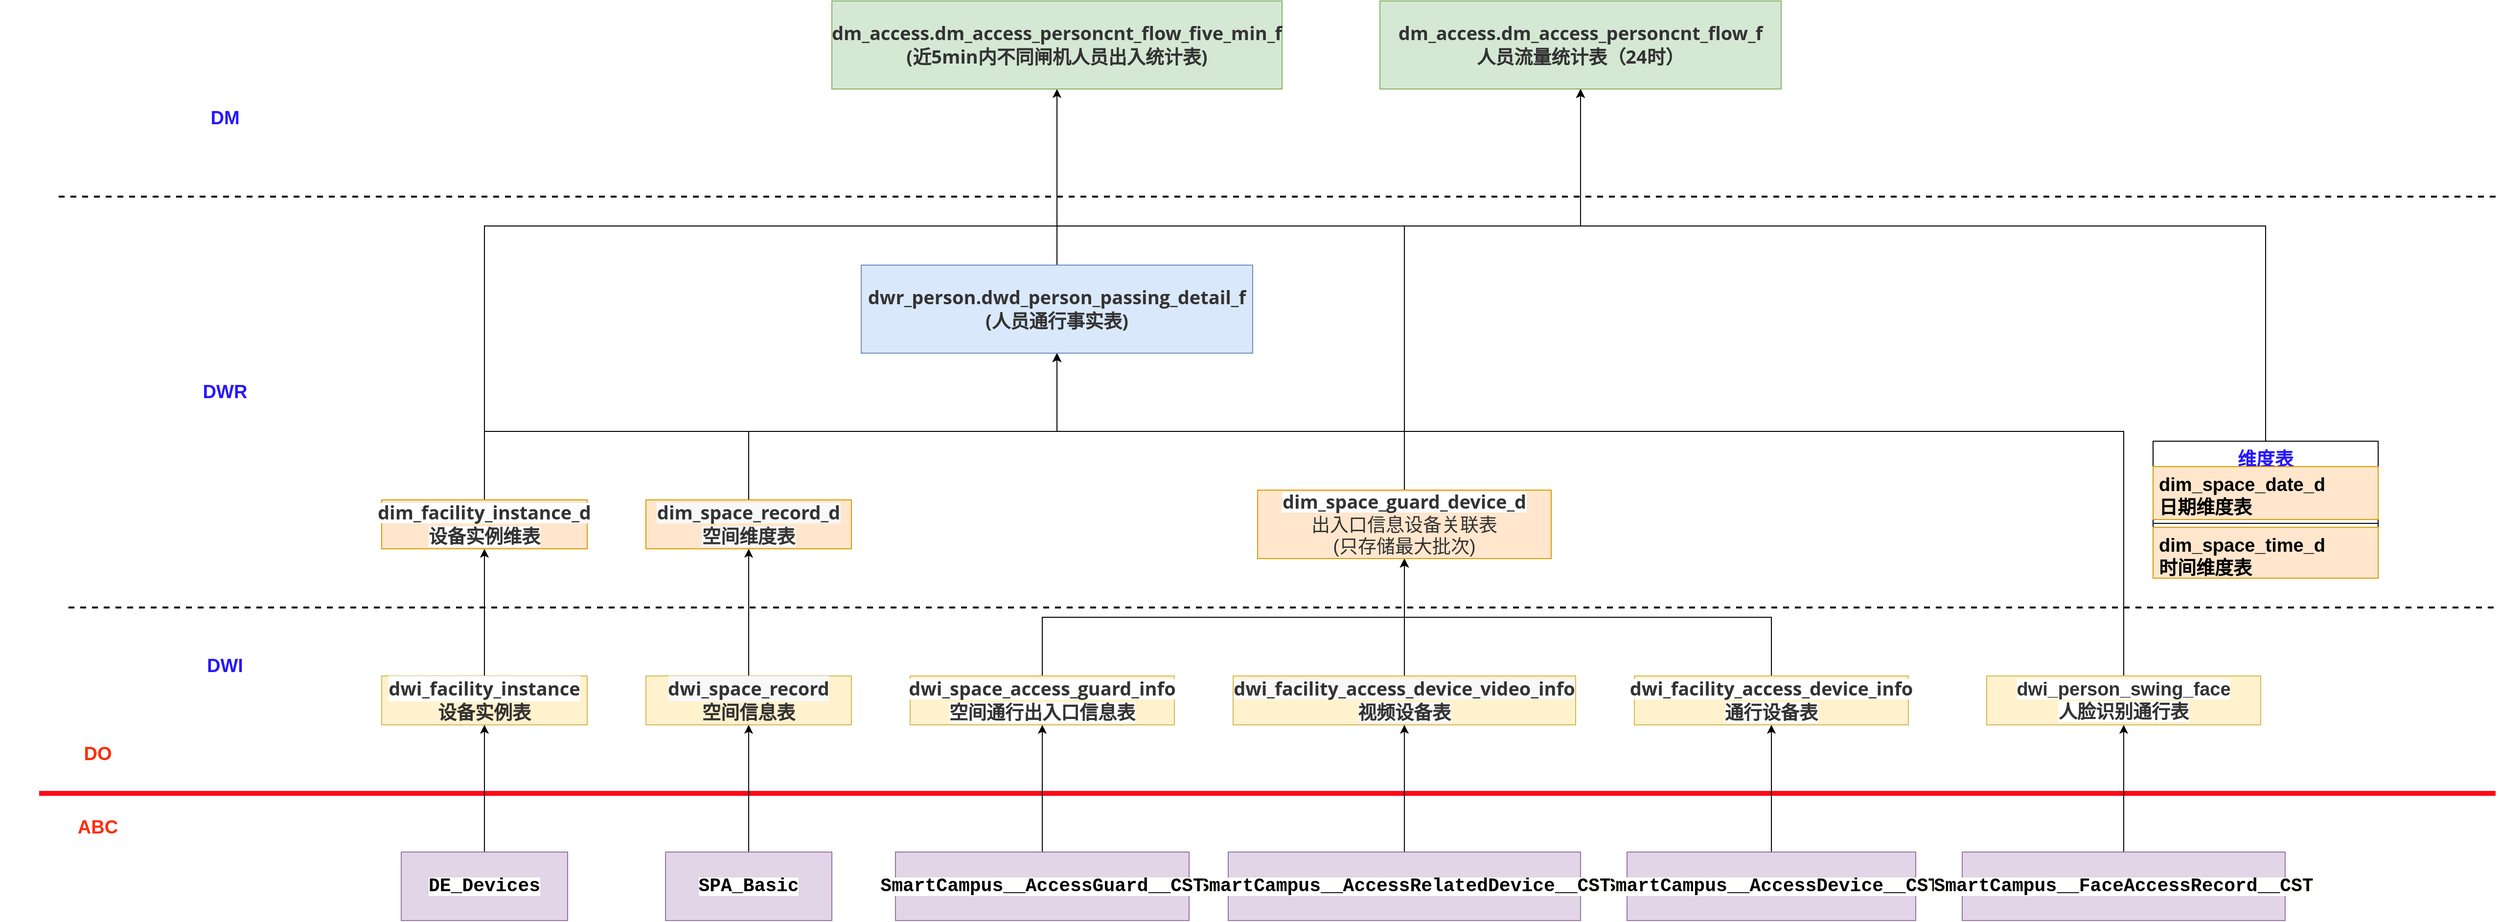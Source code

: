 <mxfile version="14.3.2" type="github">
  <diagram id="ALSrLkM7NoTAbwWm-Tqr" name="Page-1">
    <mxGraphModel dx="3197" dy="1270" grid="1" gridSize="10" guides="1" tooltips="1" connect="1" arrows="1" fold="1" page="1" pageScale="1" pageWidth="827" pageHeight="1169" math="0" shadow="0">
      <root>
        <mxCell id="0" />
        <mxCell id="1" parent="0" />
        <mxCell id="fcsJN2qr-9h00e084uWn-1" value="" style="endArrow=none;html=1;fontSize=19;fontStyle=1;labelBackgroundColor=#FF1B0A;strokeColor=#FF0818;strokeWidth=5;" parent="1" edge="1">
          <mxGeometry width="50" height="50" relative="1" as="geometry">
            <mxPoint x="-30" y="850" as="sourcePoint" />
            <mxPoint x="2480" y="850" as="targetPoint" />
          </mxGeometry>
        </mxCell>
        <mxCell id="vzT4v2eTEF_wzm0baYiw-32" style="edgeStyle=orthogonalEdgeStyle;rounded=0;orthogonalLoop=1;jettySize=auto;html=1;entryX=0.5;entryY=1;entryDx=0;entryDy=0;fontSize=19;fontColor=#FF2A00;" parent="1" source="x_IjrBmh7rydG-k_5fCS-1" target="x_IjrBmh7rydG-k_5fCS-26" edge="1">
          <mxGeometry relative="1" as="geometry" />
        </mxCell>
        <mxCell id="x_IjrBmh7rydG-k_5fCS-1" value="&lt;span style=&quot;color: rgb(51, 51, 51); font-family: &amp;quot;open sans&amp;quot;, &amp;quot;clear sans&amp;quot;, &amp;quot;helvetica neue&amp;quot;, helvetica, arial, sans-serif; font-size: 19px; text-align: left; background-color: rgb(255, 255, 255);&quot;&gt;&lt;span style=&quot;font-size: 19px;&quot;&gt;dwi_facility_instance&lt;br style=&quot;font-size: 19px;&quot;&gt;&lt;/span&gt;&lt;/span&gt;&lt;span style=&quot;color: rgb(50, 50, 50); font-size: 19px; background-color: rgba(255, 255, 255, 0.01);&quot;&gt;设备实例表&lt;/span&gt;&lt;span style=&quot;color: rgb(51, 51, 51); font-family: &amp;quot;open sans&amp;quot;, &amp;quot;clear sans&amp;quot;, &amp;quot;helvetica neue&amp;quot;, helvetica, arial, sans-serif; font-size: 19px; text-align: left; background-color: rgb(255, 255, 255);&quot;&gt;&lt;span style=&quot;font-size: 19px;&quot;&gt;&lt;br style=&quot;font-size: 19px;&quot;&gt;&lt;/span&gt;&lt;/span&gt;" style="rounded=0;whiteSpace=wrap;html=1;fontStyle=1;fontSize=19;fillColor=#fff2cc;strokeColor=#d6b656;" parent="1" vertex="1">
          <mxGeometry x="320" y="730" width="210" height="50" as="geometry" />
        </mxCell>
        <mxCell id="vzT4v2eTEF_wzm0baYiw-33" style="edgeStyle=orthogonalEdgeStyle;rounded=0;orthogonalLoop=1;jettySize=auto;html=1;entryX=0.5;entryY=1;entryDx=0;entryDy=0;fontSize=19;fontColor=#FF2A00;" parent="1" source="x_IjrBmh7rydG-k_5fCS-2" target="x_IjrBmh7rydG-k_5fCS-29" edge="1">
          <mxGeometry relative="1" as="geometry" />
        </mxCell>
        <mxCell id="x_IjrBmh7rydG-k_5fCS-2" value="&lt;span style=&quot;color: rgb(51, 51, 51); font-family: &amp;quot;open sans&amp;quot;, &amp;quot;clear sans&amp;quot;, &amp;quot;helvetica neue&amp;quot;, helvetica, arial, sans-serif; font-size: 19px; text-align: left; background-color: rgb(248, 248, 248);&quot;&gt;&lt;span style=&quot;font-size: 19px;&quot;&gt;dwi_space_record&lt;br style=&quot;font-size: 19px;&quot;&gt;&lt;/span&gt;&lt;/span&gt;&lt;span style=&quot;color: rgb(50, 50, 50); font-size: 19px; background-color: rgba(255, 255, 255, 0.01);&quot;&gt;空间信息表&lt;/span&gt;&lt;span style=&quot;color: rgb(51, 51, 51); font-family: &amp;quot;open sans&amp;quot;, &amp;quot;clear sans&amp;quot;, &amp;quot;helvetica neue&amp;quot;, helvetica, arial, sans-serif; font-size: 19px; text-align: left; background-color: rgb(248, 248, 248);&quot;&gt;&lt;span style=&quot;font-size: 19px;&quot;&gt;&lt;br style=&quot;font-size: 19px;&quot;&gt;&lt;/span&gt;&lt;/span&gt;" style="rounded=0;whiteSpace=wrap;html=1;fontStyle=1;fontSize=19;fillColor=#fff2cc;strokeColor=#d6b656;" parent="1" vertex="1">
          <mxGeometry x="590" y="730" width="210" height="50" as="geometry" />
        </mxCell>
        <mxCell id="vzT4v2eTEF_wzm0baYiw-35" style="edgeStyle=orthogonalEdgeStyle;rounded=0;orthogonalLoop=1;jettySize=auto;html=1;entryX=0.5;entryY=1;entryDx=0;entryDy=0;fontSize=19;fontColor=#FF2A00;" parent="1" source="x_IjrBmh7rydG-k_5fCS-4" target="x_IjrBmh7rydG-k_5fCS-31" edge="1">
          <mxGeometry relative="1" as="geometry" />
        </mxCell>
        <mxCell id="x_IjrBmh7rydG-k_5fCS-4" value="&lt;span style=&quot;text-align: left; background-color: rgb(248, 248, 248); font-size: 19px;&quot;&gt;&lt;b style=&quot;color: rgb(51, 51, 51); font-family: &amp;quot;open sans&amp;quot;, &amp;quot;clear sans&amp;quot;, &amp;quot;helvetica neue&amp;quot;, helvetica, arial, sans-serif; font-size: 19px;&quot;&gt;dwi_facility_access_device_video_info&lt;/b&gt;&lt;br style=&quot;font-size: 19px;&quot;&gt;&lt;font color=&quot;#333333&quot; face=&quot;open sans, clear sans, helvetica neue, helvetica, arial, sans-serif&quot; style=&quot;font-size: 19px;&quot;&gt;&lt;b style=&quot;font-size: 19px;&quot;&gt;视频设备表&lt;/b&gt;&lt;/font&gt;&lt;br style=&quot;font-size: 19px;&quot;&gt;&lt;/span&gt;" style="rounded=0;whiteSpace=wrap;html=1;fontSize=19;fillColor=#fff2cc;strokeColor=#d6b656;" parent="1" vertex="1">
          <mxGeometry x="1190" y="730" width="350" height="50" as="geometry" />
        </mxCell>
        <mxCell id="vzT4v2eTEF_wzm0baYiw-36" style="edgeStyle=orthogonalEdgeStyle;rounded=0;orthogonalLoop=1;jettySize=auto;html=1;entryX=0.5;entryY=1;entryDx=0;entryDy=0;fontSize=19;fontColor=#FF2A00;" parent="1" source="x_IjrBmh7rydG-k_5fCS-5" target="x_IjrBmh7rydG-k_5fCS-31" edge="1">
          <mxGeometry relative="1" as="geometry">
            <Array as="points">
              <mxPoint x="995" y="670" />
              <mxPoint x="1365" y="670" />
            </Array>
          </mxGeometry>
        </mxCell>
        <mxCell id="x_IjrBmh7rydG-k_5fCS-5" value="&lt;span style=&quot;text-align: left; background-color: rgb(255, 255, 255); font-size: 19px;&quot;&gt;&lt;span style=&quot;color: rgb(51, 51, 51); font-family: &amp;quot;open sans&amp;quot;, &amp;quot;clear sans&amp;quot;, &amp;quot;helvetica neue&amp;quot;, helvetica, arial, sans-serif; font-size: 19px;&quot;&gt;dwi_space_access_guard_info&lt;/span&gt;&lt;br style=&quot;font-size: 19px;&quot;&gt;&lt;font color=&quot;#333333&quot; face=&quot;open sans, clear sans, helvetica neue, helvetica, arial, sans-serif&quot; style=&quot;font-size: 19px;&quot;&gt;&lt;span style=&quot;font-size: 19px;&quot;&gt;&lt;span style=&quot;font-size: 19px;&quot;&gt;空间通行出入口信息表&lt;/span&gt;&lt;/span&gt;&lt;/font&gt;&lt;br style=&quot;font-size: 19px;&quot;&gt;&lt;/span&gt;" style="rounded=0;whiteSpace=wrap;html=1;fontStyle=1;fontSize=19;fillColor=#fff2cc;strokeColor=#d6b656;" parent="1" vertex="1">
          <mxGeometry x="860" y="730" width="270" height="50" as="geometry" />
        </mxCell>
        <mxCell id="vzT4v2eTEF_wzm0baYiw-37" style="edgeStyle=orthogonalEdgeStyle;rounded=0;orthogonalLoop=1;jettySize=auto;html=1;entryX=0.5;entryY=1;entryDx=0;entryDy=0;fontSize=19;fontColor=#FF2A00;" parent="1" source="x_IjrBmh7rydG-k_5fCS-6" target="x_IjrBmh7rydG-k_5fCS-31" edge="1">
          <mxGeometry relative="1" as="geometry">
            <Array as="points">
              <mxPoint x="1740" y="670" />
              <mxPoint x="1365" y="670" />
            </Array>
          </mxGeometry>
        </mxCell>
        <mxCell id="x_IjrBmh7rydG-k_5fCS-6" value="&lt;span style=&quot;text-align: left; background-color: rgb(255, 255, 255); font-size: 19px;&quot;&gt;&lt;b style=&quot;color: rgb(51, 51, 51); font-family: &amp;quot;open sans&amp;quot;, &amp;quot;clear sans&amp;quot;, &amp;quot;helvetica neue&amp;quot;, helvetica, arial, sans-serif; font-size: 19px;&quot;&gt;dwi_facility_access_device_info&lt;/b&gt;&lt;br style=&quot;font-size: 19px;&quot;&gt;&lt;font color=&quot;#333333&quot; face=&quot;open sans, clear sans, helvetica neue, helvetica, arial, sans-serif&quot; style=&quot;font-size: 19px;&quot;&gt;&lt;b style=&quot;font-size: 19px;&quot;&gt;通行设备表&lt;/b&gt;&lt;/font&gt;&lt;br style=&quot;font-size: 19px;&quot;&gt;&lt;/span&gt;" style="rounded=0;whiteSpace=wrap;html=1;fontSize=19;fillColor=#fff2cc;strokeColor=#d6b656;" parent="1" vertex="1">
          <mxGeometry x="1600" y="730" width="280" height="50" as="geometry" />
        </mxCell>
        <mxCell id="vzT4v2eTEF_wzm0baYiw-42" style="edgeStyle=orthogonalEdgeStyle;rounded=0;orthogonalLoop=1;jettySize=auto;html=1;entryX=0.5;entryY=1;entryDx=0;entryDy=0;fontSize=19;fontColor=#FF2A00;" parent="1" source="x_IjrBmh7rydG-k_5fCS-7" target="x_IjrBmh7rydG-k_5fCS-1" edge="1">
          <mxGeometry relative="1" as="geometry" />
        </mxCell>
        <mxCell id="x_IjrBmh7rydG-k_5fCS-7" value="&lt;div style=&quot;background-color: rgb(255, 255, 254); font-family: consolas, &amp;quot;courier new&amp;quot;, monospace; line-height: 19px; font-size: 19px;&quot;&gt;&lt;b style=&quot;font-size: 19px;&quot;&gt;&lt;font style=&quot;font-size: 19px;&quot;&gt;DE_Devices&lt;/font&gt;&lt;/b&gt;&lt;/div&gt;" style="rounded=0;whiteSpace=wrap;html=1;fontSize=19;fillColor=#e1d5e7;strokeColor=#9673a6;" parent="1" vertex="1">
          <mxGeometry x="340" y="910" width="170" height="70" as="geometry" />
        </mxCell>
        <mxCell id="vzT4v2eTEF_wzm0baYiw-41" style="edgeStyle=orthogonalEdgeStyle;rounded=0;orthogonalLoop=1;jettySize=auto;html=1;entryX=0.5;entryY=1;entryDx=0;entryDy=0;fontSize=19;fontColor=#FF2A00;" parent="1" source="x_IjrBmh7rydG-k_5fCS-8" target="x_IjrBmh7rydG-k_5fCS-2" edge="1">
          <mxGeometry relative="1" as="geometry" />
        </mxCell>
        <mxCell id="x_IjrBmh7rydG-k_5fCS-8" value="&lt;div style=&quot;background-color: rgb(255, 255, 254); font-family: consolas, &amp;quot;courier new&amp;quot;, monospace; line-height: 19px; font-size: 19px;&quot;&gt;&lt;b style=&quot;font-size: 19px;&quot;&gt;&lt;font style=&quot;font-size: 19px;&quot;&gt;SPA_Basic&lt;/font&gt;&lt;/b&gt;&lt;/div&gt;" style="rounded=0;whiteSpace=wrap;html=1;fontSize=19;fillColor=#e1d5e7;strokeColor=#9673a6;" parent="1" vertex="1">
          <mxGeometry x="610" y="910" width="170" height="70" as="geometry" />
        </mxCell>
        <mxCell id="vzT4v2eTEF_wzm0baYiw-38" style="edgeStyle=orthogonalEdgeStyle;rounded=0;orthogonalLoop=1;jettySize=auto;html=1;entryX=0.5;entryY=1;entryDx=0;entryDy=0;fontSize=19;fontColor=#FF2A00;" parent="1" source="x_IjrBmh7rydG-k_5fCS-11" target="x_IjrBmh7rydG-k_5fCS-6" edge="1">
          <mxGeometry relative="1" as="geometry" />
        </mxCell>
        <mxCell id="x_IjrBmh7rydG-k_5fCS-11" value="&lt;div style=&quot;background-color: rgb(255, 255, 254); font-family: consolas, &amp;quot;courier new&amp;quot;, monospace; line-height: 19px; font-size: 19px;&quot;&gt;&lt;font style=&quot;font-size: 19px;&quot;&gt;&lt;b style=&quot;font-size: 19px;&quot;&gt;SmartCampus__AccessDevice__CST&lt;/b&gt;&lt;/font&gt;&lt;/div&gt;" style="rounded=0;whiteSpace=wrap;html=1;fontSize=19;fillColor=#e1d5e7;strokeColor=#9673a6;" parent="1" vertex="1">
          <mxGeometry x="1592.5" y="910" width="295" height="70" as="geometry" />
        </mxCell>
        <mxCell id="vzT4v2eTEF_wzm0baYiw-67" style="edgeStyle=orthogonalEdgeStyle;rounded=0;orthogonalLoop=1;jettySize=auto;html=1;entryX=0.5;entryY=1;entryDx=0;entryDy=0;fontSize=19;fontColor=#2617FF;" parent="1" source="x_IjrBmh7rydG-k_5fCS-12" target="x_IjrBmh7rydG-k_5fCS-13" edge="1">
          <mxGeometry relative="1" as="geometry" />
        </mxCell>
        <mxCell id="x_IjrBmh7rydG-k_5fCS-12" value="&lt;div style=&quot;background-color: rgb(255, 255, 254); font-family: consolas, &amp;quot;courier new&amp;quot;, monospace; line-height: 19px; font-size: 19px;&quot;&gt;&lt;div style=&quot;font-family: consolas, &amp;quot;courier new&amp;quot;, monospace; line-height: 19px; font-size: 19px;&quot;&gt;&lt;font style=&quot;font-size: 19px;&quot;&gt;&lt;b style=&quot;font-size: 19px;&quot;&gt;SmartCampus__FaceAccessRecord__CST&lt;/b&gt;&lt;/font&gt;&lt;/div&gt;&lt;/div&gt;" style="rounded=0;whiteSpace=wrap;html=1;fontSize=19;fillColor=#e1d5e7;strokeColor=#9673a6;" parent="1" vertex="1">
          <mxGeometry x="1935" y="910" width="330" height="70" as="geometry" />
        </mxCell>
        <mxCell id="vzT4v2eTEF_wzm0baYiw-43" style="edgeStyle=orthogonalEdgeStyle;rounded=0;orthogonalLoop=1;jettySize=auto;html=1;entryX=0.5;entryY=1;entryDx=0;entryDy=0;fontSize=19;fontColor=#FF2A00;" parent="1" source="x_IjrBmh7rydG-k_5fCS-13" target="vzT4v2eTEF_wzm0baYiw-27" edge="1">
          <mxGeometry relative="1" as="geometry">
            <Array as="points">
              <mxPoint x="2100" y="480" />
              <mxPoint x="1010" y="480" />
            </Array>
          </mxGeometry>
        </mxCell>
        <mxCell id="x_IjrBmh7rydG-k_5fCS-13" value="&lt;span style=&quot;text-align: left; background-color: rgb(255, 255, 255); font-size: 19px;&quot;&gt;&lt;font style=&quot;font-size: 19px;&quot;&gt;&lt;b style=&quot;color: rgb(51, 51, 51); font-size: 19px;&quot;&gt;dwi_person_swing_face&lt;/b&gt;&lt;br style=&quot;font-size: 19px;&quot;&gt;&lt;font color=&quot;#333333&quot; style=&quot;font-size: 19px;&quot;&gt;&lt;b style=&quot;font-size: 19px;&quot;&gt;人脸识别通行表&lt;/b&gt;&lt;/font&gt;&lt;br style=&quot;font-size: 19px;&quot;&gt;&lt;/font&gt;&lt;/span&gt;" style="rounded=0;whiteSpace=wrap;html=1;fontSize=19;fillColor=#fff2cc;strokeColor=#d6b656;" parent="1" vertex="1">
          <mxGeometry x="1960" y="730" width="280" height="50" as="geometry" />
        </mxCell>
        <mxCell id="vzT4v2eTEF_wzm0baYiw-39" style="edgeStyle=orthogonalEdgeStyle;rounded=0;orthogonalLoop=1;jettySize=auto;html=1;entryX=0.5;entryY=1;entryDx=0;entryDy=0;fontSize=19;fontColor=#FF2A00;" parent="1" source="x_IjrBmh7rydG-k_5fCS-16" target="x_IjrBmh7rydG-k_5fCS-4" edge="1">
          <mxGeometry relative="1" as="geometry" />
        </mxCell>
        <mxCell id="x_IjrBmh7rydG-k_5fCS-16" value="&lt;div style=&quot;background-color: rgb(255, 255, 254); font-family: consolas, &amp;quot;courier new&amp;quot;, monospace; line-height: 19px; font-size: 19px;&quot;&gt;&lt;font style=&quot;font-size: 19px;&quot;&gt;&lt;b style=&quot;font-size: 19px;&quot;&gt;SmartCampus__AccessRelatedDevice__CST&lt;/b&gt;&lt;/font&gt;&lt;/div&gt;" style="rounded=0;whiteSpace=wrap;html=1;fontSize=19;fillColor=#e1d5e7;strokeColor=#9673a6;" parent="1" vertex="1">
          <mxGeometry x="1185" y="910" width="360" height="70" as="geometry" />
        </mxCell>
        <mxCell id="vzT4v2eTEF_wzm0baYiw-40" style="edgeStyle=orthogonalEdgeStyle;rounded=0;orthogonalLoop=1;jettySize=auto;html=1;entryX=0.5;entryY=1;entryDx=0;entryDy=0;fontSize=19;fontColor=#FF2A00;" parent="1" source="x_IjrBmh7rydG-k_5fCS-17" target="x_IjrBmh7rydG-k_5fCS-5" edge="1">
          <mxGeometry relative="1" as="geometry" />
        </mxCell>
        <mxCell id="x_IjrBmh7rydG-k_5fCS-17" value="&lt;div style=&quot;background-color: rgb(255, 255, 254); font-family: consolas, &amp;quot;courier new&amp;quot;, monospace; line-height: 19px; font-size: 19px;&quot;&gt;&lt;b style=&quot;font-size: 19px;&quot;&gt;&lt;font style=&quot;font-size: 19px;&quot;&gt;SmartCampus__AccessGuard__CST&lt;/font&gt;&lt;/b&gt;&lt;/div&gt;" style="rounded=0;whiteSpace=wrap;html=1;fontSize=19;fillColor=#e1d5e7;strokeColor=#9673a6;" parent="1" vertex="1">
          <mxGeometry x="845" y="910" width="300" height="70" as="geometry" />
        </mxCell>
        <mxCell id="x_IjrBmh7rydG-k_5fCS-25" value="&lt;font style=&quot;font-size: 19px;&quot;&gt;&lt;b style=&quot;font-size: 19px;&quot;&gt;DO&lt;/b&gt;&lt;/font&gt;" style="text;html=1;strokeColor=none;fillColor=none;align=center;verticalAlign=middle;whiteSpace=wrap;rounded=0;fontSize=19;fontColor=#FF2A00;" parent="1" vertex="1">
          <mxGeometry x="-70" y="760" width="200" height="100" as="geometry" />
        </mxCell>
        <mxCell id="vzT4v2eTEF_wzm0baYiw-28" style="edgeStyle=orthogonalEdgeStyle;rounded=0;orthogonalLoop=1;jettySize=auto;html=1;entryX=0.5;entryY=1;entryDx=0;entryDy=0;fontSize=19;fontColor=#FF2A00;" parent="1" source="x_IjrBmh7rydG-k_5fCS-26" target="vzT4v2eTEF_wzm0baYiw-27" edge="1">
          <mxGeometry relative="1" as="geometry">
            <Array as="points">
              <mxPoint x="425" y="270" />
              <mxPoint x="1010" y="270" />
            </Array>
          </mxGeometry>
        </mxCell>
        <mxCell id="8R6Xz7z0W98w_0A7Q-41-1" style="edgeStyle=orthogonalEdgeStyle;rounded=0;orthogonalLoop=1;jettySize=auto;html=1;entryX=0.5;entryY=1;entryDx=0;entryDy=0;fontSize=19;" edge="1" parent="1" source="x_IjrBmh7rydG-k_5fCS-26" target="vzT4v2eTEF_wzm0baYiw-27">
          <mxGeometry relative="1" as="geometry">
            <Array as="points">
              <mxPoint x="425" y="480" />
              <mxPoint x="1010" y="480" />
            </Array>
          </mxGeometry>
        </mxCell>
        <mxCell id="x_IjrBmh7rydG-k_5fCS-26" value="&lt;span style=&quot;text-align: left; background-color: rgb(255, 255, 255); font-size: 19px;&quot;&gt;&lt;b style=&quot;color: rgb(51, 51, 51); font-family: &amp;quot;open sans&amp;quot;, &amp;quot;clear sans&amp;quot;, &amp;quot;helvetica neue&amp;quot;, helvetica, arial, sans-serif; font-size: 19px;&quot;&gt;dim_facility_instance_d&lt;/b&gt;&lt;br style=&quot;font-size: 19px;&quot;&gt;&lt;font color=&quot;#333333&quot; face=&quot;open sans, clear sans, helvetica neue, helvetica, arial, sans-serif&quot; style=&quot;font-size: 19px;&quot;&gt;&lt;b style=&quot;font-size: 19px;&quot;&gt;设备实例维表&lt;/b&gt;&lt;/font&gt;&lt;br style=&quot;font-size: 19px;&quot;&gt;&lt;/span&gt;" style="rounded=0;whiteSpace=wrap;html=1;fontSize=19;fillColor=#ffe6cc;strokeColor=#d79b00;" parent="1" vertex="1">
          <mxGeometry x="320" y="550" width="210" height="50" as="geometry" />
        </mxCell>
        <mxCell id="x_IjrBmh7rydG-k_5fCS-27" value="" style="endArrow=none;dashed=1;html=1;strokeWidth=2;fontSize=19;" parent="1" edge="1">
          <mxGeometry width="50" height="50" relative="1" as="geometry">
            <mxPoint y="660" as="sourcePoint" />
            <mxPoint x="2480" y="660" as="targetPoint" />
          </mxGeometry>
        </mxCell>
        <mxCell id="vzT4v2eTEF_wzm0baYiw-30" style="edgeStyle=orthogonalEdgeStyle;rounded=0;orthogonalLoop=1;jettySize=auto;html=1;entryX=0.5;entryY=1;entryDx=0;entryDy=0;fontSize=19;fontColor=#FF2A00;" parent="1" source="x_IjrBmh7rydG-k_5fCS-29" target="vzT4v2eTEF_wzm0baYiw-27" edge="1">
          <mxGeometry relative="1" as="geometry">
            <Array as="points">
              <mxPoint x="695" y="480" />
              <mxPoint x="1010" y="480" />
            </Array>
          </mxGeometry>
        </mxCell>
        <mxCell id="x_IjrBmh7rydG-k_5fCS-29" value="&lt;span style=&quot;text-align: left; background-color: rgb(248, 248, 248); font-size: 19px;&quot;&gt;&lt;b style=&quot;color: rgb(51, 51, 51); font-family: &amp;quot;open sans&amp;quot;, &amp;quot;clear sans&amp;quot;, &amp;quot;helvetica neue&amp;quot;, helvetica, arial, sans-serif; font-size: 19px;&quot;&gt;dim_space_record_d&lt;/b&gt;&lt;br style=&quot;font-size: 19px;&quot;&gt;&lt;font color=&quot;#333333&quot; face=&quot;open sans, clear sans, helvetica neue, helvetica, arial, sans-serif&quot; style=&quot;font-size: 19px;&quot;&gt;&lt;b style=&quot;font-size: 19px;&quot;&gt;空间维度表&lt;/b&gt;&lt;/font&gt;&lt;br style=&quot;font-size: 19px;&quot;&gt;&lt;/span&gt;" style="rounded=0;whiteSpace=wrap;html=1;fontSize=19;fillColor=#ffe6cc;strokeColor=#d79b00;" parent="1" vertex="1">
          <mxGeometry x="590" y="550" width="210" height="50" as="geometry" />
        </mxCell>
        <mxCell id="vzT4v2eTEF_wzm0baYiw-52" style="edgeStyle=orthogonalEdgeStyle;rounded=0;orthogonalLoop=1;jettySize=auto;html=1;entryX=0.5;entryY=1;entryDx=0;entryDy=0;fontSize=19;fontColor=#2617FF;" parent="1" source="x_IjrBmh7rydG-k_5fCS-31" target="vzT4v2eTEF_wzm0baYiw-27" edge="1">
          <mxGeometry relative="1" as="geometry">
            <Array as="points">
              <mxPoint x="1365" y="480" />
              <mxPoint x="1010" y="480" />
            </Array>
          </mxGeometry>
        </mxCell>
        <mxCell id="vzT4v2eTEF_wzm0baYiw-64" style="edgeStyle=orthogonalEdgeStyle;rounded=0;orthogonalLoop=1;jettySize=auto;html=1;entryX=0.5;entryY=1;entryDx=0;entryDy=0;fontSize=19;fontColor=#2617FF;" parent="1" source="x_IjrBmh7rydG-k_5fCS-31" target="vzT4v2eTEF_wzm0baYiw-47" edge="1">
          <mxGeometry relative="1" as="geometry">
            <Array as="points">
              <mxPoint x="1365" y="270" />
              <mxPoint x="1545" y="270" />
            </Array>
          </mxGeometry>
        </mxCell>
        <mxCell id="x_IjrBmh7rydG-k_5fCS-31" value="&lt;span style=&quot;text-align: left ; background-color: rgb(255 , 255 , 255)&quot;&gt;&lt;font color=&quot;#333333&quot; face=&quot;open sans, clear sans, helvetica neue, helvetica, arial, sans-serif&quot;&gt;&lt;b&gt;dim_space_guard_device_d&lt;/b&gt;&lt;/font&gt;&lt;br style=&quot;font-size: 19px&quot;&gt;&lt;/span&gt;&lt;div style=&quot;resize: none ; outline: 0px ; font-size: 19px ; color: rgb(50 , 50 , 50)&quot;&gt;出入口信息设备关联表&lt;/div&gt;&lt;div style=&quot;resize: none ; outline: 0px ; font-size: 19px ; color: rgb(50 , 50 , 50)&quot;&gt;(只存储最大批次)&lt;/div&gt;" style="rounded=0;whiteSpace=wrap;html=1;fontSize=19;fillColor=#ffe6cc;strokeColor=#d79b00;" parent="1" vertex="1">
          <mxGeometry x="1215" y="540" width="300" height="70" as="geometry" />
        </mxCell>
        <mxCell id="vzT4v2eTEF_wzm0baYiw-24" value="&lt;font style=&quot;font-size: 19px;&quot;&gt;&lt;b style=&quot;font-size: 19px;&quot;&gt;ABC&lt;/b&gt;&lt;/font&gt;" style="text;html=1;strokeColor=none;fillColor=none;align=center;verticalAlign=middle;whiteSpace=wrap;rounded=0;fontSize=19;fontColor=#FF2B0A;" parent="1" vertex="1">
          <mxGeometry x="-70" y="835" width="200" height="100" as="geometry" />
        </mxCell>
        <mxCell id="vzT4v2eTEF_wzm0baYiw-25" value="" style="endArrow=none;dashed=1;html=1;strokeWidth=2;fontSize=19;" parent="1" edge="1">
          <mxGeometry width="50" height="50" relative="1" as="geometry">
            <mxPoint x="-10" y="240" as="sourcePoint" />
            <mxPoint x="2480" y="240" as="targetPoint" />
          </mxGeometry>
        </mxCell>
        <mxCell id="vzT4v2eTEF_wzm0baYiw-55" style="edgeStyle=orthogonalEdgeStyle;rounded=0;orthogonalLoop=1;jettySize=auto;html=1;entryX=0.5;entryY=1;entryDx=0;entryDy=0;fontSize=19;fontColor=#2617FF;" parent="1" source="vzT4v2eTEF_wzm0baYiw-27" target="vzT4v2eTEF_wzm0baYiw-54" edge="1">
          <mxGeometry relative="1" as="geometry" />
        </mxCell>
        <mxCell id="vzT4v2eTEF_wzm0baYiw-56" style="edgeStyle=orthogonalEdgeStyle;rounded=0;orthogonalLoop=1;jettySize=auto;html=1;entryX=0.5;entryY=1;entryDx=0;entryDy=0;fontSize=19;fontColor=#2617FF;" parent="1" source="vzT4v2eTEF_wzm0baYiw-27" target="vzT4v2eTEF_wzm0baYiw-47" edge="1">
          <mxGeometry relative="1" as="geometry">
            <Array as="points">
              <mxPoint x="1010" y="270" />
              <mxPoint x="1545" y="270" />
            </Array>
          </mxGeometry>
        </mxCell>
        <mxCell id="vzT4v2eTEF_wzm0baYiw-27" value="&lt;div style=&quot;font-size: 19px;&quot;&gt;&lt;font color=&quot;#333333&quot; face=&quot;open sans, clear sans, helvetica neue, helvetica, arial, sans-serif&quot; style=&quot;font-size: 19px;&quot;&gt;&lt;b style=&quot;font-size: 19px;&quot;&gt;dwr_person.dwd_person_passing_detail_f&lt;/b&gt;&lt;/font&gt;&lt;/div&gt;&lt;div style=&quot;font-size: 19px;&quot;&gt;&lt;font color=&quot;#333333&quot; face=&quot;open sans, clear sans, helvetica neue, helvetica, arial, sans-serif&quot; style=&quot;font-size: 19px;&quot;&gt;&lt;b style=&quot;font-size: 19px;&quot;&gt;(人员通行事实表)&lt;/b&gt;&lt;/font&gt;&lt;/div&gt;" style="rounded=0;whiteSpace=wrap;html=1;fontSize=19;align=center;fillColor=#dae8fc;strokeColor=#6c8ebf;" parent="1" vertex="1">
          <mxGeometry x="810" y="310" width="400" height="90" as="geometry" />
        </mxCell>
        <mxCell id="vzT4v2eTEF_wzm0baYiw-44" value="&lt;font style=&quot;font-size: 19px;&quot;&gt;&lt;b style=&quot;font-size: 19px;&quot;&gt;DWI&lt;/b&gt;&lt;/font&gt;" style="text;html=1;strokeColor=none;fillColor=none;align=center;verticalAlign=middle;whiteSpace=wrap;rounded=0;fontSize=19;fontColor=#2617FF;" parent="1" vertex="1">
          <mxGeometry x="60" y="670" width="200" height="100" as="geometry" />
        </mxCell>
        <mxCell id="vzT4v2eTEF_wzm0baYiw-45" value="&lt;font style=&quot;font-size: 19px;&quot;&gt;&lt;b style=&quot;font-size: 19px;&quot;&gt;DM&lt;/b&gt;&lt;/font&gt;" style="text;html=1;strokeColor=none;fillColor=none;align=center;verticalAlign=middle;whiteSpace=wrap;rounded=0;fontSize=19;fontColor=#2617FF;" parent="1" vertex="1">
          <mxGeometry x="60" y="110" width="200" height="100" as="geometry" />
        </mxCell>
        <mxCell id="vzT4v2eTEF_wzm0baYiw-46" value="&lt;font style=&quot;font-size: 19px;&quot;&gt;&lt;b style=&quot;font-size: 19px;&quot;&gt;DWR&lt;/b&gt;&lt;/font&gt;" style="text;html=1;strokeColor=none;fillColor=none;align=center;verticalAlign=middle;whiteSpace=wrap;rounded=0;fontSize=19;fontColor=#2617FF;" parent="1" vertex="1">
          <mxGeometry x="60" y="390" width="200" height="100" as="geometry" />
        </mxCell>
        <mxCell id="vzT4v2eTEF_wzm0baYiw-47" value="&lt;div style=&quot;font-size: 19px;&quot;&gt;&lt;/div&gt;&lt;b style=&quot;color: rgb(51, 51, 51); font-family: &amp;quot;open sans&amp;quot;, &amp;quot;clear sans&amp;quot;, &amp;quot;helvetica neue&amp;quot;, helvetica, arial, sans-serif; font-size: 19px;&quot;&gt;dm_access.&lt;/b&gt;&lt;font color=&quot;#333333&quot; face=&quot;open sans, clear sans, helvetica neue, helvetica, arial, sans-serif&quot; style=&quot;font-size: 19px;&quot;&gt;&lt;b style=&quot;font-size: 19px;&quot;&gt;dm_access_personcnt_flow_f&lt;/b&gt;&lt;/font&gt;&lt;div style=&quot;font-size: 19px;&quot;&gt;&lt;font color=&quot;#333333&quot; face=&quot;open sans, clear sans, helvetica neue, helvetica, arial, sans-serif&quot; style=&quot;font-size: 19px;&quot;&gt;&lt;b style=&quot;font-size: 19px;&quot;&gt;人员流量统计表（24时）&lt;/b&gt;&lt;/font&gt;&lt;br style=&quot;font-size: 19px;&quot;&gt;&lt;/div&gt;" style="rounded=0;whiteSpace=wrap;html=1;fontSize=19;align=center;fillColor=#d5e8d4;strokeColor=#82b366;" parent="1" vertex="1">
          <mxGeometry x="1340" y="40" width="410" height="90" as="geometry" />
        </mxCell>
        <mxCell id="vzT4v2eTEF_wzm0baYiw-54" value="&lt;div style=&quot;font-size: 19px;&quot;&gt;&lt;font color=&quot;#333333&quot; face=&quot;open sans, clear sans, helvetica neue, helvetica, arial, sans-serif&quot; style=&quot;font-size: 19px;&quot;&gt;&lt;b style=&quot;font-size: 19px;&quot;&gt;dm_access.dm_access_personcnt_flow_five_min_f&lt;/b&gt;&lt;/font&gt;&lt;/div&gt;&lt;div style=&quot;font-size: 19px;&quot;&gt;&lt;font color=&quot;#333333&quot; face=&quot;open sans, clear sans, helvetica neue, helvetica, arial, sans-serif&quot; style=&quot;font-size: 19px;&quot;&gt;&lt;b style=&quot;font-size: 19px;&quot;&gt;(近5min内不同闸机人员出入统计表)&lt;/b&gt;&lt;/font&gt;&lt;/div&gt;" style="rounded=0;whiteSpace=wrap;html=1;fontSize=19;align=center;fillColor=#d5e8d4;strokeColor=#82b366;" parent="1" vertex="1">
          <mxGeometry x="780" y="40" width="460" height="90" as="geometry" />
        </mxCell>
        <mxCell id="vzT4v2eTEF_wzm0baYiw-63" style="edgeStyle=orthogonalEdgeStyle;rounded=0;orthogonalLoop=1;jettySize=auto;html=1;fontSize=19;fontColor=#2617FF;entryX=0.5;entryY=1;entryDx=0;entryDy=0;" parent="1" source="vzT4v2eTEF_wzm0baYiw-59" target="vzT4v2eTEF_wzm0baYiw-47" edge="1">
          <mxGeometry relative="1" as="geometry">
            <mxPoint x="1700" y="330" as="targetPoint" />
            <Array as="points">
              <mxPoint x="2245" y="270" />
              <mxPoint x="1545" y="270" />
            </Array>
          </mxGeometry>
        </mxCell>
        <mxCell id="vzT4v2eTEF_wzm0baYiw-59" value="维度表" style="swimlane;fontStyle=1;align=center;verticalAlign=top;childLayout=stackLayout;horizontal=1;startSize=26;horizontalStack=0;resizeParent=1;resizeParentMax=0;resizeLast=0;collapsible=1;marginBottom=0;fontSize=19;fontColor=#2617FF;" parent="1" vertex="1">
          <mxGeometry x="2130" y="490" width="230" height="140" as="geometry" />
        </mxCell>
        <mxCell id="vzT4v2eTEF_wzm0baYiw-60" value="dim_space_date_d&#xa;日期维度表" style="text;strokeColor=#d79b00;fillColor=#ffe6cc;align=left;verticalAlign=top;spacingLeft=4;spacingRight=4;overflow=hidden;rotatable=0;points=[[0,0.5],[1,0.5]];portConstraint=eastwest;fontSize=19;fontStyle=1" parent="vzT4v2eTEF_wzm0baYiw-59" vertex="1">
          <mxGeometry y="26" width="230" height="54" as="geometry" />
        </mxCell>
        <mxCell id="vzT4v2eTEF_wzm0baYiw-61" value="" style="line;strokeWidth=1;fillColor=none;align=left;verticalAlign=middle;spacingTop=-1;spacingLeft=3;spacingRight=3;rotatable=0;labelPosition=right;points=[];portConstraint=eastwest;fontSize=19;" parent="vzT4v2eTEF_wzm0baYiw-59" vertex="1">
          <mxGeometry y="80" width="230" height="8" as="geometry" />
        </mxCell>
        <mxCell id="vzT4v2eTEF_wzm0baYiw-62" value="dim_space_time_d&#xa;时间维度表" style="text;strokeColor=#d79b00;fillColor=#ffe6cc;align=left;verticalAlign=top;spacingLeft=4;spacingRight=4;overflow=hidden;rotatable=0;points=[[0,0.5],[1,0.5]];portConstraint=eastwest;fontSize=19;fontStyle=1" parent="vzT4v2eTEF_wzm0baYiw-59" vertex="1">
          <mxGeometry y="88" width="230" height="52" as="geometry" />
        </mxCell>
      </root>
    </mxGraphModel>
  </diagram>
</mxfile>

